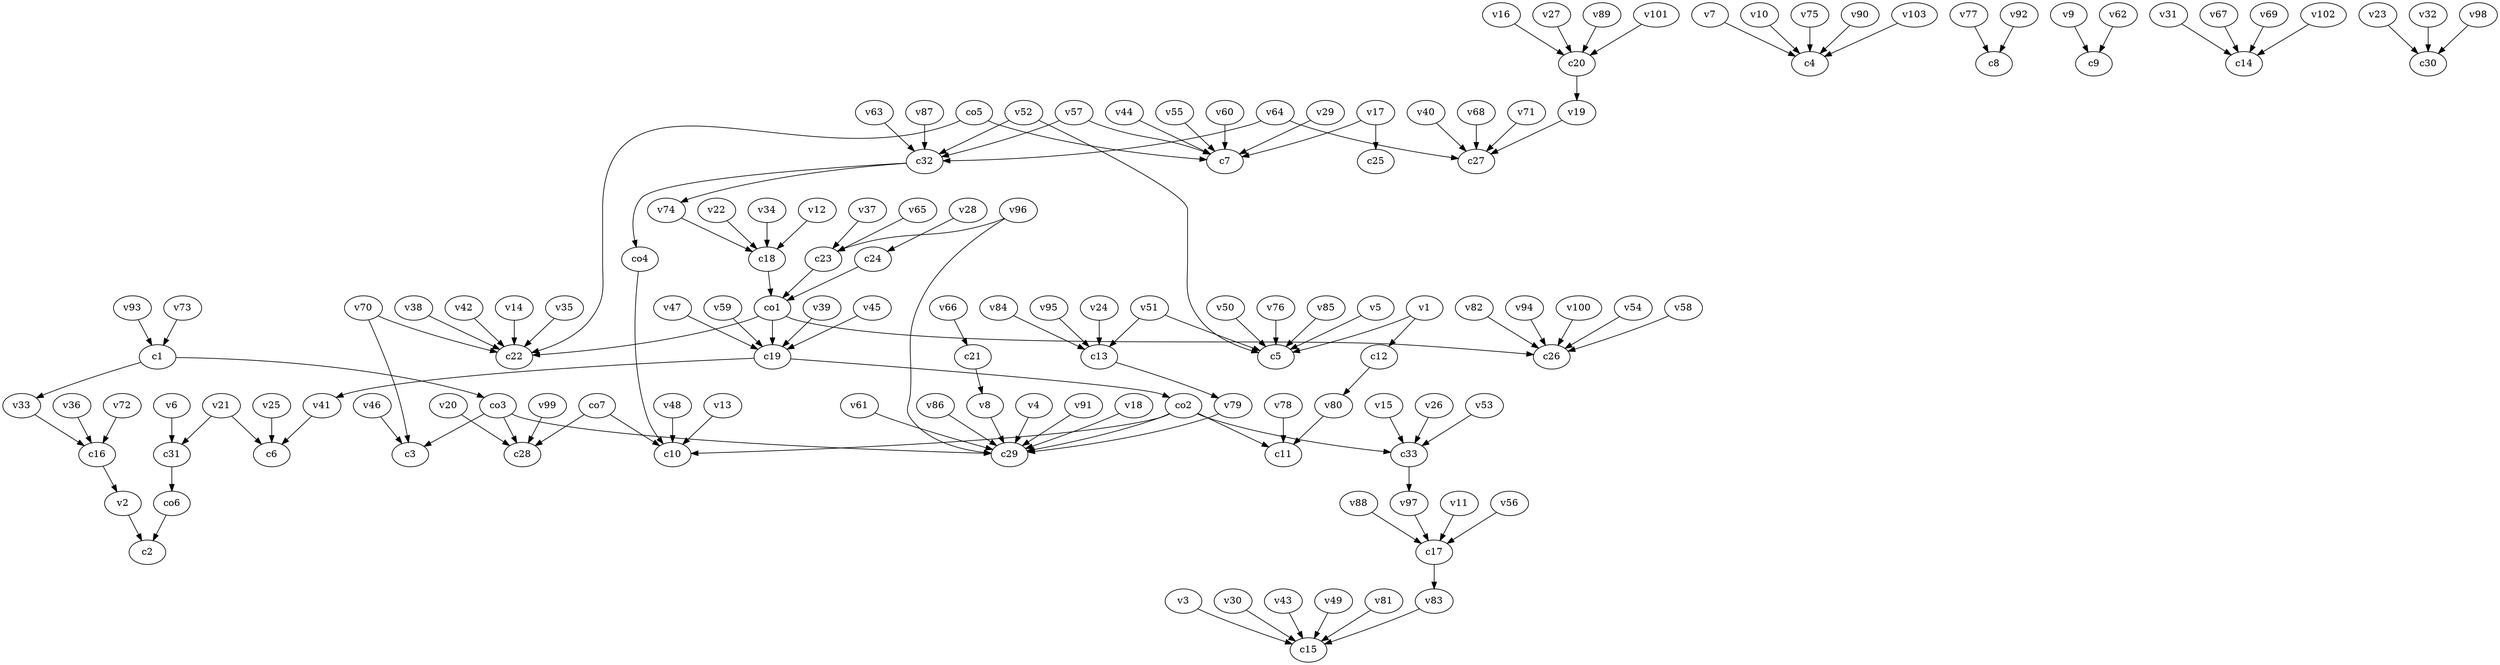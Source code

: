 strict digraph  {
c1;
c2;
c3;
c4;
c5;
c6;
c7;
c8;
c9;
c10;
c11;
c12;
c13;
c14;
c15;
c16;
c17;
c18;
c19;
c20;
c21;
c22;
c23;
c24;
c25;
c26;
c27;
c28;
c29;
c30;
c31;
c32;
c33;
v1;
v2;
v3;
v4;
v5;
v6;
v7;
v8;
v9;
v10;
v11;
v12;
v13;
v14;
v15;
v16;
v17;
v18;
v19;
v20;
v21;
v22;
v23;
v24;
v25;
v26;
v27;
v28;
v29;
v30;
v31;
v32;
v33;
v34;
v35;
v36;
v37;
v38;
v39;
v40;
v41;
v42;
v43;
v44;
v45;
v46;
v47;
v48;
v49;
v50;
v51;
v52;
v53;
v54;
v55;
v56;
v57;
v58;
v59;
v60;
v61;
v62;
v63;
v64;
v65;
v66;
v67;
v68;
v69;
v70;
v71;
v72;
v73;
v74;
v75;
v76;
v77;
v78;
v79;
v80;
v81;
v82;
v83;
v84;
v85;
v86;
v87;
v88;
v89;
v90;
v91;
v92;
v93;
v94;
v95;
v96;
v97;
v98;
v99;
v100;
v101;
v102;
v103;
co1;
co2;
co3;
co4;
co5;
co6;
co7;
c1 -> co3  [weight=1];
c1 -> v33  [weight=1];
c12 -> v80  [weight=1];
c13 -> v79  [weight=1];
c16 -> v2  [weight=1];
c17 -> v83  [weight=1];
c18 -> co1  [weight=1];
c19 -> v41  [weight=1];
c19 -> co2  [weight=1];
c20 -> v19  [weight=1];
c21 -> v8  [weight=1];
c23 -> co1  [weight=1];
c24 -> co1  [weight=1];
c31 -> co6  [weight=1];
c32 -> co4  [weight=1];
c32 -> v74  [weight=1];
c33 -> v97  [weight=1];
v1 -> c5  [weight=1];
v1 -> c12  [weight=1];
v2 -> c2  [weight=1];
v3 -> c15  [weight=1];
v4 -> c29  [weight=1];
v5 -> c5  [weight=1];
v6 -> c31  [weight=1];
v7 -> c4  [weight=1];
v8 -> c29  [weight=1];
v9 -> c9  [weight=1];
v10 -> c4  [weight=1];
v11 -> c17  [weight=1];
v12 -> c18  [weight=1];
v13 -> c10  [weight=1];
v14 -> c22  [weight=1];
v15 -> c33  [weight=1];
v16 -> c20  [weight=1];
v17 -> c25  [weight=1];
v17 -> c7  [weight=1];
v18 -> c29  [weight=1];
v19 -> c27  [weight=1];
v20 -> c28  [weight=1];
v21 -> c31  [weight=1];
v21 -> c6  [weight=1];
v22 -> c18  [weight=1];
v23 -> c30  [weight=1];
v24 -> c13  [weight=1];
v25 -> c6  [weight=1];
v26 -> c33  [weight=1];
v27 -> c20  [weight=1];
v28 -> c24  [weight=1];
v29 -> c7  [weight=1];
v30 -> c15  [weight=1];
v31 -> c14  [weight=1];
v32 -> c30  [weight=1];
v33 -> c16  [weight=1];
v34 -> c18  [weight=1];
v35 -> c22  [weight=1];
v36 -> c16  [weight=1];
v37 -> c23  [weight=1];
v38 -> c22  [weight=1];
v39 -> c19  [weight=1];
v40 -> c27  [weight=1];
v41 -> c6  [weight=1];
v42 -> c22  [weight=1];
v43 -> c15  [weight=1];
v44 -> c7  [weight=1];
v45 -> c19  [weight=1];
v46 -> c3  [weight=1];
v47 -> c19  [weight=1];
v48 -> c10  [weight=1];
v49 -> c15  [weight=1];
v50 -> c5  [weight=1];
v51 -> c5  [weight=1];
v51 -> c13  [weight=1];
v52 -> c5  [weight=1];
v52 -> c32  [weight=1];
v53 -> c33  [weight=1];
v54 -> c26  [weight=1];
v55 -> c7  [weight=1];
v56 -> c17  [weight=1];
v57 -> c7  [weight=1];
v57 -> c32  [weight=1];
v58 -> c26  [weight=1];
v59 -> c19  [weight=1];
v60 -> c7  [weight=1];
v61 -> c29  [weight=1];
v62 -> c9  [weight=1];
v63 -> c32  [weight=1];
v64 -> c32  [weight=1];
v64 -> c27  [weight=1];
v65 -> c23  [weight=1];
v66 -> c21  [weight=1];
v67 -> c14  [weight=1];
v68 -> c27  [weight=1];
v69 -> c14  [weight=1];
v70 -> c22  [weight=1];
v70 -> c3  [weight=1];
v71 -> c27  [weight=1];
v72 -> c16  [weight=1];
v73 -> c1  [weight=1];
v74 -> c18  [weight=1];
v75 -> c4  [weight=1];
v76 -> c5  [weight=1];
v77 -> c8  [weight=1];
v78 -> c11  [weight=1];
v79 -> c29  [weight=1];
v80 -> c11  [weight=1];
v81 -> c15  [weight=1];
v82 -> c26  [weight=1];
v83 -> c15  [weight=1];
v84 -> c13  [weight=1];
v85 -> c5  [weight=1];
v86 -> c29  [weight=1];
v87 -> c32  [weight=1];
v88 -> c17  [weight=1];
v89 -> c20  [weight=1];
v90 -> c4  [weight=1];
v91 -> c29  [weight=1];
v92 -> c8  [weight=1];
v93 -> c1  [weight=1];
v94 -> c26  [weight=1];
v95 -> c13  [weight=1];
v96 -> c29  [weight=1];
v96 -> c23  [weight=1];
v97 -> c17  [weight=1];
v98 -> c30  [weight=1];
v99 -> c28  [weight=1];
v100 -> c26  [weight=1];
v101 -> c20  [weight=1];
v102 -> c14  [weight=1];
v103 -> c4  [weight=1];
co1 -> c22  [weight=1];
co1 -> c26  [weight=1];
co1 -> c19  [weight=1];
co2 -> c10  [weight=1];
co2 -> c33  [weight=1];
co2 -> c29  [weight=1];
co2 -> c11  [weight=1];
co3 -> c28  [weight=1];
co3 -> c29  [weight=1];
co3 -> c3  [weight=1];
co4 -> c10  [weight=1];
co5 -> c7  [weight=1];
co5 -> c22  [weight=1];
co6 -> c2  [weight=1];
co7 -> c28  [weight=1];
co7 -> c10  [weight=1];
}
